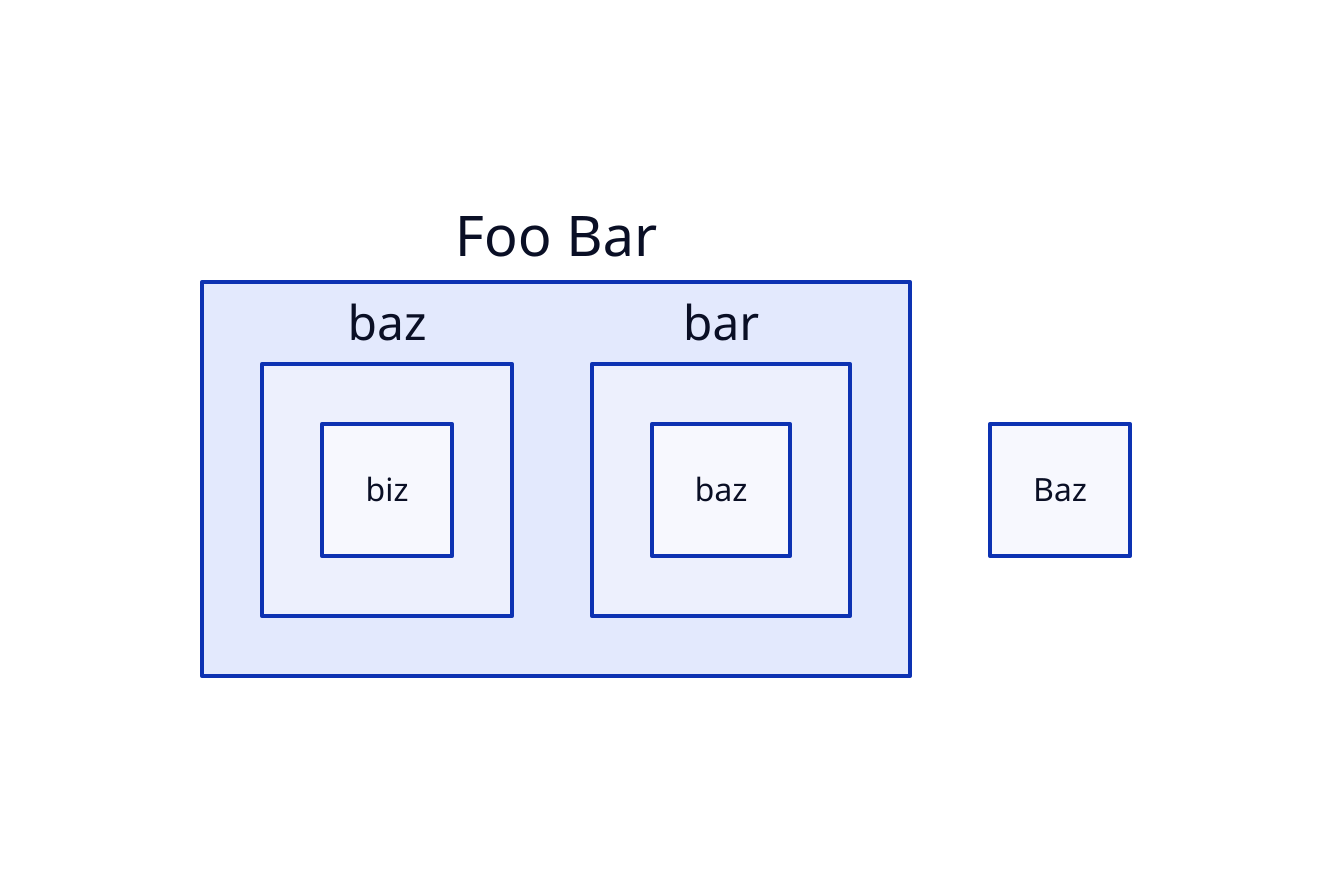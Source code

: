 foo.'baz'.biz
# <- constant
#  ^ punctuation.delimiter
#   ^ string.special
#        ^ punctuation.delimiter
#         ^ variable

'biz': 'Baz'
# <- string
#      ^ string

foo: Foo Bar
# <- variable
#  ^ punctuation.delimiter
#    ^ string

foo: Foo Bar {
  # <- variable
  #  ^ string
  #          ^ punctuation.bracket

  bar.baz
  # <- constant
  #   ^ variable
}
# <- punctuation.bracket
